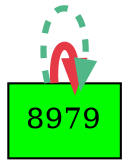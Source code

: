 digraph G{
rankdir=LR;
8979 [style=filled, shape=box, fillcolor="#01fd00", label="8979"];
8979 -> 8979 [color="#e63946",penwidth=4.00];
8979 -> 8979 [color="#52b788",style=dashed,penwidth=3.00];
}